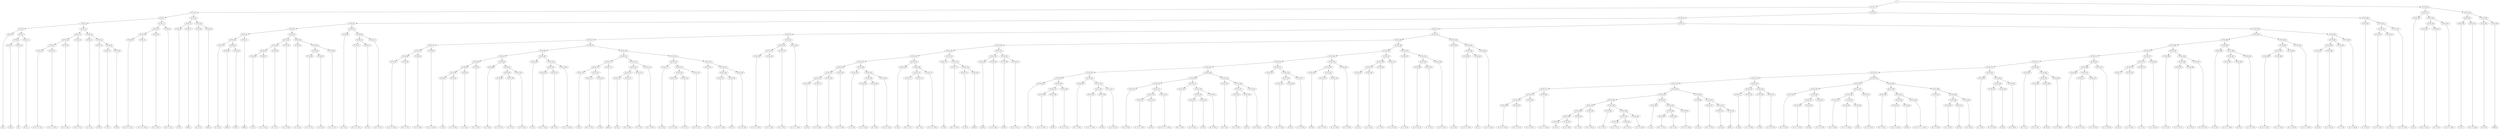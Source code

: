 digraph sample{
"S" -> "CC742_1";
"CC742_1" -> "CC742_2";
"CC742_2" -> "CC742_3";
"CC742_3" -> "CC742_4";
"CC742_4" -> "CC742_5";
"CC742_5" -> "CC742_6";
"CC742_6" -> "[G]_1";
"CC742_5" -> "CC742_7";
"CC742_7" -> "CC742_8";
"CC742_8" -> "CC742_9";
"CC742_9" -> "[A  B]_1";
"CC742_8" -> "CC742_10";
"CC742_10" -> "[C]_1";
"CC742_7" -> "CC742_11";
"CC742_11" -> "[E  F]_1";
"CC742_4" -> "CC742_12";
"CC742_12" -> "CC742_13";
"CC742_13" -> "CC742_14";
"CC742_14" -> "CC742_15";
"CC742_15" -> "CC742_16";
"CC742_16" -> "[C  D  E  F  G]_1";
"CC742_15" -> "CC742_17";
"CC742_17" -> "[C  D  G  A  B]_1";
"CC742_14" -> "CC742_18";
"CC742_18" -> "[F  G  A  B]_1";
"CC742_13" -> "CC742_19";
"CC742_19" -> "[D  E  F  G]_1";
"CC742_12" -> "CC742_20";
"CC742_20" -> "CC742_21";
"CC742_21" -> "[C  E  G]_1";
"CC742_20" -> "CC742_22";
"CC742_22" -> "CC742_23";
"CC742_23" -> "[A  B]_2";
"CC742_22" -> "CC742_24";
"CC742_24" -> "CC742_25";
"CC742_25" -> "[C  E]_1";
"CC742_24" -> "CC742_26";
"CC742_26" -> "[A  B]_3";
"CC742_3" -> "CC742_27";
"CC742_27" -> "CC742_28";
"CC742_28" -> "CC742_29";
"CC742_29" -> "CC742_30";
"CC742_30" -> "[C  D  E  F  G]_2";
"CC742_29" -> "CC742_31";
"CC742_31" -> "[C  D  G  A  B]_2";
"CC742_28" -> "CC742_32";
"CC742_32" -> "[F  G  A  B]_2";
"CC742_27" -> "CC742_33";
"CC742_33" -> "[D  E  F  G]_2";
"CC742_2" -> "CC742_34";
"CC742_34" -> "CC742_35";
"CC742_35" -> "CC742_36";
"CC742_36" -> "[C  E]_2";
"CC742_35" -> "CC742_37";
"CC742_37" -> "[rest]_1";
"CC742_34" -> "CC742_38";
"CC742_38" -> "CC742_39";
"CC742_39" -> "[C  E  A]_1";
"CC742_38" -> "CC742_40";
"CC742_40" -> "[rest]_2";
"CC742_1" -> "CC742_41";
"CC742_41" -> "CC742_42";
"CC742_42" -> "CC742_43";
"CC742_43" -> "CC742_44";
"CC742_44" -> "CC742_45";
"CC742_45" -> "CC742_46";
"CC742_46" -> "CC742_47";
"CC742_47" -> "[C  D  F]_1";
"CC742_46" -> "CC742_48";
"CC742_48" -> "CC742_49";
"CC742_49" -> "[rest]_3";
"CC742_48" -> "CC742_50";
"CC742_50" -> "[G  B]_1";
"CC742_45" -> "CC742_51";
"CC742_51" -> "[rest]_4";
"CC742_44" -> "CC742_52";
"CC742_52" -> "CC742_53";
"CC742_53" -> "CC742_54";
"CC742_54" -> "CC742_55";
"CC742_55" -> "CC742_56";
"CC742_56" -> "[C  E]_3";
"CC742_55" -> "CC742_57";
"CC742_57" -> "[C  D  A  B]_1";
"CC742_54" -> "CC742_58";
"CC742_58" -> "[C  F  A]_1";
"CC742_53" -> "CC742_59";
"CC742_59" -> "[F  G  A  B]_3";
"CC742_52" -> "CC742_60";
"CC742_60" -> "CC742_61";
"CC742_61" -> "[C  E  G]_2";
"CC742_60" -> "CC742_62";
"CC742_62" -> "CC742_63";
"CC742_63" -> "CC742_64";
"CC742_64" -> "[C  D  E  F]_1";
"CC742_63" -> "CC742_65";
"CC742_65" -> "[C  E  G]_3";
"CC742_62" -> "CC742_66";
"CC742_66" -> "[C  D  E  F]_2";
"CC742_43" -> "CC742_67";
"CC742_67" -> "CC742_68";
"CC742_68" -> "[C  E  A]_2";
"CC742_67" -> "CC742_69";
"CC742_69" -> "CC742_70";
"CC742_70" -> "CC742_71";
"CC742_71" -> "[C  D  E  A  B]_1";
"CC742_70" -> "CC742_72";
"CC742_72" -> "[D  F]_1";
"CC742_69" -> "CC742_73";
"CC742_73" -> "[C  D  E  F]_3";
"CC742_42" -> "CC742_74";
"CC742_74" -> "CC742_75";
"CC742_75" -> "CC742_76";
"CC742_76" -> "CC742_77";
"CC742_77" -> "CC742_78";
"CC742_78" -> "CC742_79";
"CC742_79" -> "CC742_80";
"CC742_80" -> "CC742_81";
"CC742_81" -> "[C  D  E  G  B]_1";
"CC742_80" -> "CC742_82";
"CC742_82" -> "[D  E  F  G]_3";
"CC742_79" -> "CC742_83";
"CC742_83" -> "[F  G  A  B]_4";
"CC742_78" -> "CC742_84";
"CC742_84" -> "[C  D  G  A  B]_3";
"CC742_77" -> "CC742_85";
"CC742_85" -> "CC742_86";
"CC742_86" -> "CC742_87";
"CC742_87" -> "CC742_88";
"CC742_88" -> "CC742_89";
"CC742_89" -> "CC742_90";
"CC742_90" -> "CC742_91";
"CC742_91" -> "[C  E]_4";
"CC742_90" -> "CC742_92";
"CC742_92" -> "[C  D  A  B]_2";
"CC742_89" -> "CC742_93";
"CC742_93" -> "[C  F  A]_2";
"CC742_88" -> "CC742_94";
"CC742_94" -> "[F  G  A  B]_5";
"CC742_87" -> "CC742_95";
"CC742_95" -> "CC742_96";
"CC742_96" -> "[C  E  G]_4";
"CC742_95" -> "CC742_97";
"CC742_97" -> "CC742_98";
"CC742_98" -> "CC742_99";
"CC742_99" -> "[C  D  E  F]_4";
"CC742_98" -> "CC742_100";
"CC742_100" -> "[C  E  G]_5";
"CC742_97" -> "CC742_101";
"CC742_101" -> "[C  D  E  F]_5";
"CC742_86" -> "CC742_102";
"CC742_102" -> "CC742_103";
"CC742_103" -> "[F  A]_1";
"CC742_102" -> "CC742_104";
"CC742_104" -> "CC742_105";
"CC742_105" -> "CC742_106";
"CC742_106" -> "[D  E  F  G]_4";
"CC742_105" -> "CC742_107";
"CC742_107" -> "[D  F  G]_1";
"CC742_104" -> "CC742_108";
"CC742_108" -> "[C  D  E  G  B]_2";
"CC742_85" -> "CC742_109";
"CC742_109" -> "CC742_110";
"CC742_110" -> "CC742_111";
"CC742_111" -> "CC742_112";
"CC742_112" -> "CC742_113";
"CC742_113" -> "[C  E]_5";
"CC742_112" -> "CC742_114";
"CC742_114" -> "CC742_115";
"CC742_115" -> "[D  E  F  G]_5";
"CC742_114" -> "CC742_116";
"CC742_116" -> "[C  E]_6";
"CC742_111" -> "CC742_117";
"CC742_117" -> "[rest]_5";
"CC742_110" -> "CC742_118";
"CC742_118" -> "CC742_119";
"CC742_119" -> "CC742_120";
"CC742_120" -> "CC742_121";
"CC742_121" -> "[C  E]_7";
"CC742_120" -> "CC742_122";
"CC742_122" -> "[C  D  A  B]_3";
"CC742_119" -> "CC742_123";
"CC742_123" -> "[C  F  A]_3";
"CC742_118" -> "CC742_124";
"CC742_124" -> "[F  G  A  B]_6";
"CC742_109" -> "CC742_125";
"CC742_125" -> "CC742_126";
"CC742_126" -> "CC742_127";
"CC742_127" -> "[C  E  G]_6";
"CC742_126" -> "CC742_128";
"CC742_128" -> "CC742_129";
"CC742_129" -> "CC742_130";
"CC742_130" -> "[C  D  E  F]_6";
"CC742_129" -> "CC742_131";
"CC742_131" -> "[C  E  G]_7";
"CC742_128" -> "CC742_132";
"CC742_132" -> "[C  D  E  F]_7";
"CC742_125" -> "CC742_133";
"CC742_133" -> "CC742_134";
"CC742_134" -> "[C  E  A]_3";
"CC742_133" -> "CC742_135";
"CC742_135" -> "CC742_136";
"CC742_136" -> "CC742_137";
"CC742_137" -> "[C  D  E  A  B]_2";
"CC742_136" -> "CC742_138";
"CC742_138" -> "[D  F]_2";
"CC742_135" -> "CC742_139";
"CC742_139" -> "[C  D  E  F]_8";
"CC742_76" -> "CC742_140";
"CC742_140" -> "CC742_141";
"CC742_141" -> "CC742_142";
"CC742_142" -> "CC742_143";
"CC742_143" -> "[C  D  E  G  B]_3";
"CC742_142" -> "CC742_144";
"CC742_144" -> "[D  E  F  G]_6";
"CC742_141" -> "CC742_145";
"CC742_145" -> "[F  G  A  B]_7";
"CC742_140" -> "CC742_146";
"CC742_146" -> "[C  D  G  A  B]_4";
"CC742_75" -> "CC742_147";
"CC742_147" -> "CC742_148";
"CC742_148" -> "CC742_149";
"CC742_149" -> "CC742_150";
"CC742_150" -> "CC742_151";
"CC742_151" -> "CC742_152";
"CC742_152" -> "CC742_153";
"CC742_153" -> "CC742_154";
"CC742_154" -> "CC742_155";
"CC742_155" -> "CC742_156";
"CC742_156" -> "[C  E]_8";
"CC742_155" -> "CC742_157";
"CC742_157" -> "[C  D  A  B]_4";
"CC742_154" -> "CC742_158";
"CC742_158" -> "[C  F  A]_4";
"CC742_153" -> "CC742_159";
"CC742_159" -> "[F  G  A  B]_8";
"CC742_152" -> "CC742_160";
"CC742_160" -> "CC742_161";
"CC742_161" -> "[C  E  G]_8";
"CC742_160" -> "CC742_162";
"CC742_162" -> "CC742_163";
"CC742_163" -> "CC742_164";
"CC742_164" -> "[C  D  E  F]_9";
"CC742_163" -> "CC742_165";
"CC742_165" -> "[C  E  G]_9";
"CC742_162" -> "CC742_166";
"CC742_166" -> "[C  D  E  F]_10";
"CC742_151" -> "CC742_167";
"CC742_167" -> "CC742_168";
"CC742_168" -> "[F  A]_2";
"CC742_167" -> "CC742_169";
"CC742_169" -> "CC742_170";
"CC742_170" -> "CC742_171";
"CC742_171" -> "[D  E  F  G]_7";
"CC742_170" -> "CC742_172";
"CC742_172" -> "[D  F  G]_2";
"CC742_169" -> "CC742_173";
"CC742_173" -> "[C  D  E  G  B]_4";
"CC742_150" -> "CC742_174";
"CC742_174" -> "CC742_175";
"CC742_175" -> "[C  E]_9";
"CC742_174" -> "CC742_176";
"CC742_176" -> "CC742_177";
"CC742_177" -> "[D  E  F  G]_8";
"CC742_176" -> "CC742_178";
"CC742_178" -> "CC742_179";
"CC742_179" -> "[C  E]_10";
"CC742_178" -> "CC742_180";
"CC742_180" -> "[rest]_6";
"CC742_149" -> "CC742_181";
"CC742_181" -> "CC742_182";
"CC742_182" -> "CC742_183";
"CC742_183" -> "[G  B]_2";
"CC742_182" -> "CC742_184";
"CC742_184" -> "[C  D  A  B]_5";
"CC742_181" -> "CC742_185";
"CC742_185" -> "CC742_186";
"CC742_186" -> "[D  B]_1";
"CC742_185" -> "CC742_187";
"CC742_187" -> "[C  D  E  F]_11";
"CC742_148" -> "CC742_188";
"CC742_188" -> "CC742_189";
"CC742_189" -> "CC742_190";
"CC742_190" -> "CC742_191";
"CC742_191" -> "CC742_192";
"CC742_192" -> "CC742_193";
"CC742_193" -> "CC742_194";
"CC742_194" -> "CC742_195";
"CC742_195" -> "[D  F  G  B]_1";
"CC742_194" -> "CC742_196";
"CC742_196" -> "CC742_197";
"CC742_197" -> "CC742_198";
"CC742_198" -> "[C  D  F  A  B]_1";
"CC742_197" -> "CC742_199";
"CC742_199" -> "[D  B]_2";
"CC742_196" -> "CC742_200";
"CC742_200" -> "[C  D  E  F]_12";
"CC742_193" -> "CC742_201";
"CC742_201" -> "CC742_202";
"CC742_202" -> "[D  F  G  B]_2";
"CC742_201" -> "CC742_203";
"CC742_203" -> "CC742_204";
"CC742_204" -> "CC742_205";
"CC742_205" -> "[C  D  F  A  B]_2";
"CC742_204" -> "CC742_206";
"CC742_206" -> "[D  B]_3";
"CC742_203" -> "CC742_207";
"CC742_207" -> "[C  D  E  F]_13";
"CC742_192" -> "CC742_208";
"CC742_208" -> "CC742_209";
"CC742_209" -> "CC742_210";
"CC742_210" -> "CC742_211";
"CC742_211" -> "[D  F  G  B]_3";
"CC742_210" -> "CC742_212";
"CC742_212" -> "CC742_213";
"CC742_213" -> "CC742_214";
"CC742_214" -> "[C  D  E  A  B]_3";
"CC742_213" -> "CC742_215";
"CC742_215" -> "[D  B]_4";
"CC742_212" -> "CC742_216";
"CC742_216" -> "[C  D  E  F  G  A  B]_1";
"CC742_209" -> "CC742_217";
"CC742_217" -> "CC742_218";
"CC742_218" -> "[D  F  G  B]_4";
"CC742_217" -> "CC742_219";
"CC742_219" -> "CC742_220";
"CC742_220" -> "CC742_221";
"CC742_221" -> "[C  D  E  B]_1";
"CC742_220" -> "CC742_222";
"CC742_222" -> "[D  F]_3";
"CC742_219" -> "CC742_223";
"CC742_223" -> "[D  F  Gis]_1";
"CC742_208" -> "CC742_224";
"CC742_224" -> "CC742_225";
"CC742_225" -> "[D  F  G]_3";
"CC742_224" -> "CC742_226";
"CC742_226" -> "CC742_227";
"CC742_227" -> "CC742_228";
"CC742_228" -> "[C  D  E  B]_2";
"CC742_227" -> "CC742_229";
"CC742_229" -> "[D  F]_4";
"CC742_226" -> "CC742_230";
"CC742_230" -> "[D  F  Gis]_2";
"CC742_191" -> "CC742_231";
"CC742_231" -> "CC742_232";
"CC742_232" -> "[D  F  G]_4";
"CC742_231" -> "CC742_233";
"CC742_233" -> "CC742_234";
"CC742_234" -> "CC742_235";
"CC742_235" -> "[C  D  E  B]_3";
"CC742_234" -> "CC742_236";
"CC742_236" -> "[D  F]_5";
"CC742_233" -> "CC742_237";
"CC742_237" -> "[C  D  E  B]_4";
"CC742_190" -> "CC742_238";
"CC742_238" -> "CC742_239";
"CC742_239" -> "CC742_240";
"CC742_240" -> "[D  F]_6";
"CC742_239" -> "CC742_241";
"CC742_241" -> "CC742_242";
"CC742_242" -> "[D  E  F  G]_9";
"CC742_241" -> "CC742_243";
"CC742_243" -> "[F  G  A  B]_9";
"CC742_238" -> "CC742_244";
"CC742_244" -> "[C  D  A  B]_6";
"CC742_189" -> "CC742_245";
"CC742_245" -> "CC742_246";
"CC742_246" -> "CC742_247";
"CC742_247" -> "CC742_248";
"CC742_248" -> "[C  E]_11";
"CC742_247" -> "CC742_249";
"CC742_249" -> "[C  D  A  B]_7";
"CC742_246" -> "CC742_250";
"CC742_250" -> "[C  F  A]_5";
"CC742_245" -> "CC742_251";
"CC742_251" -> "[F  G  A  B]_10";
"CC742_188" -> "CC742_252";
"CC742_252" -> "CC742_253";
"CC742_253" -> "[C  E  G]_10";
"CC742_252" -> "CC742_254";
"CC742_254" -> "CC742_255";
"CC742_255" -> "CC742_256";
"CC742_256" -> "[C  D  E  F]_14";
"CC742_255" -> "CC742_257";
"CC742_257" -> "[C  E  G]_11";
"CC742_254" -> "CC742_258";
"CC742_258" -> "[C  D  E  F]_15";
"CC742_147" -> "CC742_259";
"CC742_259" -> "CC742_260";
"CC742_260" -> "[C  E  A]_4";
"CC742_259" -> "CC742_261";
"CC742_261" -> "CC742_262";
"CC742_262" -> "CC742_263";
"CC742_263" -> "[C  D  E  A  B]_4";
"CC742_262" -> "CC742_264";
"CC742_264" -> "[D  F]_7";
"CC742_261" -> "CC742_265";
"CC742_265" -> "[C  D  E  F]_16";
"CC742_74" -> "CC742_266";
"CC742_266" -> "CC742_267";
"CC742_267" -> "CC742_268";
"CC742_268" -> "CC742_269";
"CC742_269" -> "CC742_270";
"CC742_270" -> "CC742_271";
"CC742_271" -> "CC742_272";
"CC742_272" -> "CC742_273";
"CC742_273" -> "CC742_274";
"CC742_274" -> "CC742_275";
"CC742_275" -> "CC742_276";
"CC742_276" -> "CC742_277";
"CC742_277" -> "CC742_278";
"CC742_278" -> "CC742_279";
"CC742_279" -> "CC742_280";
"CC742_280" -> "[C  D  E  G  B]_5";
"CC742_279" -> "CC742_281";
"CC742_281" -> "[D  E  F  G]_10";
"CC742_278" -> "CC742_282";
"CC742_282" -> "[F  G  A  B]_11";
"CC742_277" -> "CC742_283";
"CC742_283" -> "[C  D  G  A  B]_5";
"CC742_276" -> "CC742_284";
"CC742_284" -> "CC742_285";
"CC742_285" -> "CC742_286";
"CC742_286" -> "CC742_287";
"CC742_287" -> "CC742_288";
"CC742_288" -> "CC742_289";
"CC742_289" -> "CC742_290";
"CC742_290" -> "[C  E]_12";
"CC742_289" -> "CC742_291";
"CC742_291" -> "[C  D  A  B]_8";
"CC742_288" -> "CC742_292";
"CC742_292" -> "[C  F  A]_6";
"CC742_287" -> "CC742_293";
"CC742_293" -> "[F  G  A  B]_12";
"CC742_286" -> "CC742_294";
"CC742_294" -> "CC742_295";
"CC742_295" -> "[C  E  G]_12";
"CC742_294" -> "CC742_296";
"CC742_296" -> "CC742_297";
"CC742_297" -> "CC742_298";
"CC742_298" -> "[C  D  E  F]_17";
"CC742_297" -> "CC742_299";
"CC742_299" -> "[C  E  G]_13";
"CC742_296" -> "CC742_300";
"CC742_300" -> "[C  D  E  F]_18";
"CC742_285" -> "CC742_301";
"CC742_301" -> "CC742_302";
"CC742_302" -> "[F  A]_3";
"CC742_301" -> "CC742_303";
"CC742_303" -> "CC742_304";
"CC742_304" -> "CC742_305";
"CC742_305" -> "[D  E  F  G]_11";
"CC742_304" -> "CC742_306";
"CC742_306" -> "[D  F  G]_5";
"CC742_303" -> "CC742_307";
"CC742_307" -> "[C  D  E  G  B]_6";
"CC742_284" -> "CC742_308";
"CC742_308" -> "CC742_309";
"CC742_309" -> "[C  E]_13";
"CC742_308" -> "CC742_310";
"CC742_310" -> "CC742_311";
"CC742_311" -> "[D  E  F  G]_12";
"CC742_310" -> "CC742_312";
"CC742_312" -> "CC742_313";
"CC742_313" -> "[C  E]_14";
"CC742_312" -> "CC742_314";
"CC742_314" -> "[rest]_7";
"CC742_275" -> "CC742_315";
"CC742_315" -> "CC742_316";
"CC742_316" -> "CC742_317";
"CC742_317" -> "[G  B]_3";
"CC742_316" -> "CC742_318";
"CC742_318" -> "[C  D  A  B]_9";
"CC742_315" -> "CC742_319";
"CC742_319" -> "CC742_320";
"CC742_320" -> "[D  B]_5";
"CC742_319" -> "CC742_321";
"CC742_321" -> "[C  D  E  F]_19";
"CC742_274" -> "CC742_322";
"CC742_322" -> "CC742_323";
"CC742_323" -> "CC742_324";
"CC742_324" -> "CC742_325";
"CC742_325" -> "[D  F  G  B]_5";
"CC742_324" -> "CC742_326";
"CC742_326" -> "CC742_327";
"CC742_327" -> "CC742_328";
"CC742_328" -> "[C  D  F  A  B]_3";
"CC742_327" -> "CC742_329";
"CC742_329" -> "[D  B]_6";
"CC742_326" -> "CC742_330";
"CC742_330" -> "[C  D  E  F]_20";
"CC742_323" -> "CC742_331";
"CC742_331" -> "CC742_332";
"CC742_332" -> "CC742_333";
"CC742_333" -> "[D  F  G  B]_6";
"CC742_332" -> "CC742_334";
"CC742_334" -> "CC742_335";
"CC742_335" -> "[C  D  F  A  B]_4";
"CC742_334" -> "CC742_336";
"CC742_336" -> "[D  B]_7";
"CC742_331" -> "CC742_337";
"CC742_337" -> "[C  D  E  F]_21";
"CC742_322" -> "CC742_338";
"CC742_338" -> "CC742_339";
"CC742_339" -> "CC742_340";
"CC742_340" -> "[D  F  G  B]_7";
"CC742_339" -> "CC742_341";
"CC742_341" -> "CC742_342";
"CC742_342" -> "CC742_343";
"CC742_343" -> "[C  D  E  A  B]_5";
"CC742_342" -> "CC742_344";
"CC742_344" -> "[D  B]_8";
"CC742_341" -> "CC742_345";
"CC742_345" -> "[C  D  E  F  G  A  B]_2";
"CC742_338" -> "CC742_346";
"CC742_346" -> "CC742_347";
"CC742_347" -> "[D  F  G  B]_8";
"CC742_346" -> "CC742_348";
"CC742_348" -> "CC742_349";
"CC742_349" -> "CC742_350";
"CC742_350" -> "[C  D  E  B]_5";
"CC742_349" -> "CC742_351";
"CC742_351" -> "[D  F]_8";
"CC742_348" -> "CC742_352";
"CC742_352" -> "[D  F  Gis]_3";
"CC742_273" -> "CC742_353";
"CC742_353" -> "CC742_354";
"CC742_354" -> "[D  F  G]_6";
"CC742_353" -> "CC742_355";
"CC742_355" -> "CC742_356";
"CC742_356" -> "CC742_357";
"CC742_357" -> "[C  D  E  B]_6";
"CC742_356" -> "CC742_358";
"CC742_358" -> "[D  F]_9";
"CC742_355" -> "CC742_359";
"CC742_359" -> "[D  F  Gis]_4";
"CC742_272" -> "CC742_360";
"CC742_360" -> "CC742_361";
"CC742_361" -> "[D  F  G]_7";
"CC742_360" -> "CC742_362";
"CC742_362" -> "CC742_363";
"CC742_363" -> "CC742_364";
"CC742_364" -> "[C  D  E  B]_7";
"CC742_363" -> "CC742_365";
"CC742_365" -> "[D  F]_10";
"CC742_362" -> "CC742_366";
"CC742_366" -> "[C  D  E  B]_8";
"CC742_271" -> "CC742_367";
"CC742_367" -> "CC742_368";
"CC742_368" -> "CC742_369";
"CC742_369" -> "[D  F]_11";
"CC742_368" -> "CC742_370";
"CC742_370" -> "CC742_371";
"CC742_371" -> "[D  E  F  G]_13";
"CC742_370" -> "CC742_372";
"CC742_372" -> "[F  G  A  B]_13";
"CC742_367" -> "CC742_373";
"CC742_373" -> "[C  D  A  B]_10";
"CC742_270" -> "CC742_374";
"CC742_374" -> "CC742_375";
"CC742_375" -> "CC742_376";
"CC742_376" -> "CC742_377";
"CC742_377" -> "[C  E]_15";
"CC742_376" -> "CC742_378";
"CC742_378" -> "[C  D  A  B]_11";
"CC742_375" -> "CC742_379";
"CC742_379" -> "[C  F  A]_7";
"CC742_374" -> "CC742_380";
"CC742_380" -> "[F  G  A  B]_14";
"CC742_269" -> "CC742_381";
"CC742_381" -> "CC742_382";
"CC742_382" -> "[C  E  G]_14";
"CC742_381" -> "CC742_383";
"CC742_383" -> "CC742_384";
"CC742_384" -> "CC742_385";
"CC742_385" -> "[C  D  E  F]_22";
"CC742_384" -> "CC742_386";
"CC742_386" -> "[C  E  G]_15";
"CC742_383" -> "CC742_387";
"CC742_387" -> "[C  D  E  F]_23";
"CC742_268" -> "CC742_388";
"CC742_388" -> "CC742_389";
"CC742_389" -> "[C  E  A]_5";
"CC742_388" -> "CC742_390";
"CC742_390" -> "CC742_391";
"CC742_391" -> "CC742_392";
"CC742_392" -> "[C  D  E  A  B]_6";
"CC742_391" -> "CC742_393";
"CC742_393" -> "[D  F]_12";
"CC742_390" -> "CC742_394";
"CC742_394" -> "[C  D  E  F]_24";
"CC742_267" -> "CC742_395";
"CC742_395" -> "CC742_396";
"CC742_396" -> "CC742_397";
"CC742_397" -> "CC742_398";
"CC742_398" -> "[C  D  E  G  B]_7";
"CC742_397" -> "CC742_399";
"CC742_399" -> "[D  E  F  G]_14";
"CC742_396" -> "CC742_400";
"CC742_400" -> "[F  G  A  B]_15";
"CC742_395" -> "CC742_401";
"CC742_401" -> "[C  D  G  A  B]_6";
"CC742_266" -> "CC742_402";
"CC742_402" -> "CC742_403";
"CC742_403" -> "CC742_404";
"CC742_404" -> "CC742_405";
"CC742_405" -> "[C  E]_16";
"CC742_404" -> "CC742_406";
"CC742_406" -> "[C  D  A  B]_12";
"CC742_403" -> "CC742_407";
"CC742_407" -> "[C  F  A]_8";
"CC742_402" -> "CC742_408";
"CC742_408" -> "[F  G  A  B]_16";
"CC742_41" -> "CC742_409";
"CC742_409" -> "CC742_410";
"CC742_410" -> "[C  E  G]_16";
"CC742_409" -> "CC742_411";
"CC742_411" -> "CC742_412";
"CC742_412" -> "CC742_413";
"CC742_413" -> "[C  D  E  F]_25";
"CC742_412" -> "CC742_414";
"CC742_414" -> "[C  E  G]_17";
"CC742_411" -> "CC742_415";
"CC742_415" -> "[C  D  E  F]_26";
"S" -> "CC742_416";
"CC742_416" -> "CC742_417";
"CC742_417" -> "CC742_418";
"CC742_418" -> "[F  A]_4";
"CC742_417" -> "CC742_419";
"CC742_419" -> "CC742_420";
"CC742_420" -> "CC742_421";
"CC742_421" -> "[D  E  F  G]_15";
"CC742_420" -> "CC742_422";
"CC742_422" -> "[D  F  G]_8";
"CC742_419" -> "CC742_423";
"CC742_423" -> "[C  D  E  G  B]_8";
"CC742_416" -> "CC742_424";
"CC742_424" -> "CC742_425";
"CC742_425" -> "CC742_426";
"CC742_426" -> "[C  E]_17";
"CC742_425" -> "CC742_427";
"CC742_427" -> "[D  E  F  G]_16";
"CC742_424" -> "CC742_428";
"CC742_428" -> "CC742_429";
"CC742_429" -> "[C  E]_18";
"CC742_428" -> "CC742_430";
"CC742_430" -> "[rest]_8";

{rank = min; "S";}
{rank = same; "CC742_1"; "CC742_416";}
{rank = same; "CC742_2"; "CC742_41"; "CC742_417"; "CC742_424";}
{rank = same; "CC742_3"; "CC742_34"; "CC742_42"; "CC742_409"; "CC742_418"; "CC742_419"; "CC742_425"; "CC742_428";}
{rank = same; "CC742_4"; "CC742_27"; "CC742_35"; "CC742_38"; "CC742_43"; "CC742_74"; "CC742_410"; "CC742_411"; "CC742_420"; "CC742_423"; "CC742_426"; "CC742_427"; "CC742_429"; "CC742_430";}
{rank = same; "CC742_5"; "CC742_12"; "CC742_28"; "CC742_33"; "CC742_36"; "CC742_37"; "CC742_39"; "CC742_40"; "CC742_44"; "CC742_67"; "CC742_75"; "CC742_266"; "CC742_412"; "CC742_415"; "CC742_421"; "CC742_422";}
{rank = same; "CC742_6"; "CC742_7"; "CC742_13"; "CC742_20"; "CC742_29"; "CC742_32"; "CC742_45"; "CC742_52"; "CC742_68"; "CC742_69"; "CC742_76"; "CC742_147"; "CC742_267"; "CC742_402"; "CC742_413"; "CC742_414";}
{rank = same; "CC742_8"; "CC742_11"; "CC742_14"; "CC742_19"; "CC742_21"; "CC742_22"; "CC742_30"; "CC742_31"; "CC742_46"; "CC742_51"; "CC742_53"; "CC742_60"; "CC742_70"; "CC742_73"; "CC742_77"; "CC742_140"; "CC742_148"; "CC742_259"; "CC742_268"; "CC742_395"; "CC742_403"; "CC742_408";}
{rank = same; "CC742_9"; "CC742_10"; "CC742_15"; "CC742_18"; "CC742_23"; "CC742_24"; "CC742_47"; "CC742_48"; "CC742_54"; "CC742_59"; "CC742_61"; "CC742_62"; "CC742_71"; "CC742_72"; "CC742_78"; "CC742_85"; "CC742_141"; "CC742_146"; "CC742_149"; "CC742_188"; "CC742_260"; "CC742_261"; "CC742_269"; "CC742_388"; "CC742_396"; "CC742_401"; "CC742_404"; "CC742_407";}
{rank = same; "CC742_16"; "CC742_17"; "CC742_25"; "CC742_26"; "CC742_49"; "CC742_50"; "CC742_55"; "CC742_58"; "CC742_63"; "CC742_66"; "CC742_79"; "CC742_84"; "CC742_86"; "CC742_109"; "CC742_142"; "CC742_145"; "CC742_150"; "CC742_181"; "CC742_189"; "CC742_252"; "CC742_262"; "CC742_265"; "CC742_270"; "CC742_381"; "CC742_389"; "CC742_390"; "CC742_397"; "CC742_400"; "CC742_405"; "CC742_406";}
{rank = same; "CC742_56"; "CC742_57"; "CC742_64"; "CC742_65"; "CC742_80"; "CC742_83"; "CC742_87"; "CC742_102"; "CC742_110"; "CC742_125"; "CC742_143"; "CC742_144"; "CC742_151"; "CC742_174"; "CC742_182"; "CC742_185"; "CC742_190"; "CC742_245"; "CC742_253"; "CC742_254"; "CC742_263"; "CC742_264"; "CC742_271"; "CC742_374"; "CC742_382"; "CC742_383"; "CC742_391"; "CC742_394"; "CC742_398"; "CC742_399";}
{rank = same; "CC742_81"; "CC742_82"; "CC742_88"; "CC742_95"; "CC742_103"; "CC742_104"; "CC742_111"; "CC742_118"; "CC742_126"; "CC742_133"; "CC742_152"; "CC742_167"; "CC742_175"; "CC742_176"; "CC742_183"; "CC742_184"; "CC742_186"; "CC742_187"; "CC742_191"; "CC742_238"; "CC742_246"; "CC742_251"; "CC742_255"; "CC742_258"; "CC742_272"; "CC742_367"; "CC742_375"; "CC742_380"; "CC742_384"; "CC742_387"; "CC742_392"; "CC742_393";}
{rank = same; "CC742_89"; "CC742_94"; "CC742_96"; "CC742_97"; "CC742_105"; "CC742_108"; "CC742_112"; "CC742_117"; "CC742_119"; "CC742_124"; "CC742_127"; "CC742_128"; "CC742_134"; "CC742_135"; "CC742_153"; "CC742_160"; "CC742_168"; "CC742_169"; "CC742_177"; "CC742_178"; "CC742_192"; "CC742_231"; "CC742_239"; "CC742_244"; "CC742_247"; "CC742_250"; "CC742_256"; "CC742_257"; "CC742_273"; "CC742_360"; "CC742_368"; "CC742_373"; "CC742_376"; "CC742_379"; "CC742_385"; "CC742_386";}
{rank = same; "CC742_90"; "CC742_93"; "CC742_98"; "CC742_101"; "CC742_106"; "CC742_107"; "CC742_113"; "CC742_114"; "CC742_120"; "CC742_123"; "CC742_129"; "CC742_132"; "CC742_136"; "CC742_139"; "CC742_154"; "CC742_159"; "CC742_161"; "CC742_162"; "CC742_170"; "CC742_173"; "CC742_179"; "CC742_180"; "CC742_193"; "CC742_208"; "CC742_232"; "CC742_233"; "CC742_240"; "CC742_241"; "CC742_248"; "CC742_249"; "CC742_274"; "CC742_353"; "CC742_361"; "CC742_362"; "CC742_369"; "CC742_370"; "CC742_377"; "CC742_378";}
{rank = same; "CC742_91"; "CC742_92"; "CC742_99"; "CC742_100"; "CC742_115"; "CC742_116"; "CC742_121"; "CC742_122"; "CC742_130"; "CC742_131"; "CC742_137"; "CC742_138"; "CC742_155"; "CC742_158"; "CC742_163"; "CC742_166"; "CC742_171"; "CC742_172"; "CC742_194"; "CC742_201"; "CC742_209"; "CC742_224"; "CC742_234"; "CC742_237"; "CC742_242"; "CC742_243"; "CC742_275"; "CC742_322"; "CC742_354"; "CC742_355"; "CC742_363"; "CC742_366"; "CC742_371"; "CC742_372";}
{rank = same; "CC742_156"; "CC742_157"; "CC742_164"; "CC742_165"; "CC742_195"; "CC742_196"; "CC742_202"; "CC742_203"; "CC742_210"; "CC742_217"; "CC742_225"; "CC742_226"; "CC742_235"; "CC742_236"; "CC742_276"; "CC742_315"; "CC742_323"; "CC742_338"; "CC742_356"; "CC742_359"; "CC742_364"; "CC742_365";}
{rank = same; "CC742_197"; "CC742_200"; "CC742_204"; "CC742_207"; "CC742_211"; "CC742_212"; "CC742_218"; "CC742_219"; "CC742_227"; "CC742_230"; "CC742_277"; "CC742_284"; "CC742_316"; "CC742_319"; "CC742_324"; "CC742_331"; "CC742_339"; "CC742_346"; "CC742_357"; "CC742_358";}
{rank = same; "CC742_198"; "CC742_199"; "CC742_205"; "CC742_206"; "CC742_213"; "CC742_216"; "CC742_220"; "CC742_223"; "CC742_228"; "CC742_229"; "CC742_278"; "CC742_283"; "CC742_285"; "CC742_308"; "CC742_317"; "CC742_318"; "CC742_320"; "CC742_321"; "CC742_325"; "CC742_326"; "CC742_332"; "CC742_337"; "CC742_340"; "CC742_341"; "CC742_347"; "CC742_348";}
{rank = same; "CC742_214"; "CC742_215"; "CC742_221"; "CC742_222"; "CC742_279"; "CC742_282"; "CC742_286"; "CC742_301"; "CC742_309"; "CC742_310"; "CC742_327"; "CC742_330"; "CC742_333"; "CC742_334"; "CC742_342"; "CC742_345"; "CC742_349"; "CC742_352";}
{rank = same; "CC742_280"; "CC742_281"; "CC742_287"; "CC742_294"; "CC742_302"; "CC742_303"; "CC742_311"; "CC742_312"; "CC742_328"; "CC742_329"; "CC742_335"; "CC742_336"; "CC742_343"; "CC742_344"; "CC742_350"; "CC742_351";}
{rank = same; "CC742_288"; "CC742_293"; "CC742_295"; "CC742_296"; "CC742_304"; "CC742_307"; "CC742_313"; "CC742_314";}
{rank = same; "CC742_289"; "CC742_292"; "CC742_297"; "CC742_300"; "CC742_305"; "CC742_306";}
{rank = same; "CC742_290"; "CC742_291"; "CC742_298"; "CC742_299";}
{rank = same; "[A  B]_1"; "[A  B]_2"; "[A  B]_3"; "[C  D  A  B]_1"; "[C  D  A  B]_2"; "[C  D  A  B]_3"; "[C  D  A  B]_4"; "[C  D  A  B]_5"; "[C  D  A  B]_6"; "[C  D  A  B]_7"; "[C  D  A  B]_8"; "[C  D  A  B]_9"; "[C  D  A  B]_10"; "[C  D  A  B]_11"; "[C  D  A  B]_12"; "[C  D  E  A  B]_1"; "[C  D  E  A  B]_2"; "[C  D  E  A  B]_3"; "[C  D  E  A  B]_4"; "[C  D  E  A  B]_5"; "[C  D  E  A  B]_6"; "[C  D  E  B]_1"; "[C  D  E  B]_2"; "[C  D  E  B]_3"; "[C  D  E  B]_4"; "[C  D  E  B]_5"; "[C  D  E  B]_6"; "[C  D  E  B]_7"; "[C  D  E  B]_8"; "[C  D  E  F  G  A  B]_1"; "[C  D  E  F  G  A  B]_2"; "[C  D  E  F  G]_1"; "[C  D  E  F  G]_2"; "[C  D  E  F]_1"; "[C  D  E  F]_2"; "[C  D  E  F]_3"; "[C  D  E  F]_4"; "[C  D  E  F]_5"; "[C  D  E  F]_6"; "[C  D  E  F]_7"; "[C  D  E  F]_8"; "[C  D  E  F]_9"; "[C  D  E  F]_10"; "[C  D  E  F]_11"; "[C  D  E  F]_12"; "[C  D  E  F]_13"; "[C  D  E  F]_14"; "[C  D  E  F]_15"; "[C  D  E  F]_16"; "[C  D  E  F]_17"; "[C  D  E  F]_18"; "[C  D  E  F]_19"; "[C  D  E  F]_20"; "[C  D  E  F]_21"; "[C  D  E  F]_22"; "[C  D  E  F]_23"; "[C  D  E  F]_24"; "[C  D  E  F]_25"; "[C  D  E  F]_26"; "[C  D  E  G  B]_1"; "[C  D  E  G  B]_2"; "[C  D  E  G  B]_3"; "[C  D  E  G  B]_4"; "[C  D  E  G  B]_5"; "[C  D  E  G  B]_6"; "[C  D  E  G  B]_7"; "[C  D  E  G  B]_8"; "[C  D  F  A  B]_1"; "[C  D  F  A  B]_2"; "[C  D  F  A  B]_3"; "[C  D  F  A  B]_4"; "[C  D  F]_1"; "[C  D  G  A  B]_1"; "[C  D  G  A  B]_2"; "[C  D  G  A  B]_3"; "[C  D  G  A  B]_4"; "[C  D  G  A  B]_5"; "[C  D  G  A  B]_6"; "[C  E  A]_1"; "[C  E  A]_2"; "[C  E  A]_3"; "[C  E  A]_4"; "[C  E  A]_5"; "[C  E  G]_1"; "[C  E  G]_2"; "[C  E  G]_3"; "[C  E  G]_4"; "[C  E  G]_5"; "[C  E  G]_6"; "[C  E  G]_7"; "[C  E  G]_8"; "[C  E  G]_9"; "[C  E  G]_10"; "[C  E  G]_11"; "[C  E  G]_12"; "[C  E  G]_13"; "[C  E  G]_14"; "[C  E  G]_15"; "[C  E  G]_16"; "[C  E  G]_17"; "[C  E]_1"; "[C  E]_2"; "[C  E]_3"; "[C  E]_4"; "[C  E]_5"; "[C  E]_6"; "[C  E]_7"; "[C  E]_8"; "[C  E]_9"; "[C  E]_10"; "[C  E]_11"; "[C  E]_12"; "[C  E]_13"; "[C  E]_14"; "[C  E]_15"; "[C  E]_16"; "[C  E]_17"; "[C  E]_18"; "[C  F  A]_1"; "[C  F  A]_2"; "[C  F  A]_3"; "[C  F  A]_4"; "[C  F  A]_5"; "[C  F  A]_6"; "[C  F  A]_7"; "[C  F  A]_8"; "[C]_1"; "[D  B]_1"; "[D  B]_2"; "[D  B]_3"; "[D  B]_4"; "[D  B]_5"; "[D  B]_6"; "[D  B]_7"; "[D  B]_8"; "[D  E  F  G]_1"; "[D  E  F  G]_2"; "[D  E  F  G]_3"; "[D  E  F  G]_4"; "[D  E  F  G]_5"; "[D  E  F  G]_6"; "[D  E  F  G]_7"; "[D  E  F  G]_8"; "[D  E  F  G]_9"; "[D  E  F  G]_10"; "[D  E  F  G]_11"; "[D  E  F  G]_12"; "[D  E  F  G]_13"; "[D  E  F  G]_14"; "[D  E  F  G]_15"; "[D  E  F  G]_16"; "[D  F  G  B]_1"; "[D  F  G  B]_2"; "[D  F  G  B]_3"; "[D  F  G  B]_4"; "[D  F  G  B]_5"; "[D  F  G  B]_6"; "[D  F  G  B]_7"; "[D  F  G  B]_8"; "[D  F  G]_1"; "[D  F  G]_2"; "[D  F  G]_3"; "[D  F  G]_4"; "[D  F  G]_5"; "[D  F  G]_6"; "[D  F  G]_7"; "[D  F  G]_8"; "[D  F  Gis]_1"; "[D  F  Gis]_2"; "[D  F  Gis]_3"; "[D  F  Gis]_4"; "[D  F]_1"; "[D  F]_2"; "[D  F]_3"; "[D  F]_4"; "[D  F]_5"; "[D  F]_6"; "[D  F]_7"; "[D  F]_8"; "[D  F]_9"; "[D  F]_10"; "[D  F]_11"; "[D  F]_12"; "[E  F]_1"; "[F  A]_1"; "[F  A]_2"; "[F  A]_3"; "[F  A]_4"; "[F  G  A  B]_1"; "[F  G  A  B]_2"; "[F  G  A  B]_3"; "[F  G  A  B]_4"; "[F  G  A  B]_5"; "[F  G  A  B]_6"; "[F  G  A  B]_7"; "[F  G  A  B]_8"; "[F  G  A  B]_9"; "[F  G  A  B]_10"; "[F  G  A  B]_11"; "[F  G  A  B]_12"; "[F  G  A  B]_13"; "[F  G  A  B]_14"; "[F  G  A  B]_15"; "[F  G  A  B]_16"; "[G  B]_1"; "[G  B]_2"; "[G  B]_3"; "[G]_1"; "[rest]_1"; "[rest]_2"; "[rest]_3"; "[rest]_4"; "[rest]_5"; "[rest]_6"; "[rest]_7"; "[rest]_8";}
}